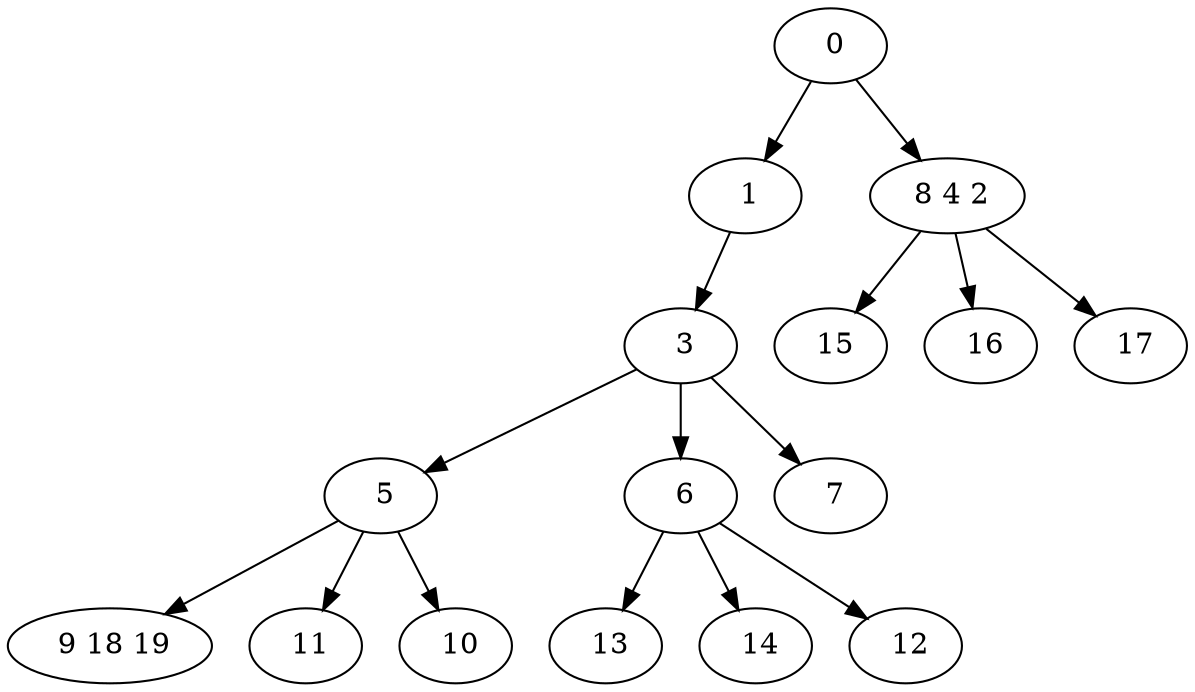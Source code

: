 digraph mytree {
" 0" -> " 1";
" 0" -> " 8 4 2";
" 1" -> " 3";
" 8 4 2" -> " 15";
" 8 4 2" -> " 16";
" 8 4 2" -> " 17";
" 3" -> " 5";
" 3" -> " 6";
" 3" -> " 7";
" 5" -> " 9 18 19";
" 5" -> " 11";
" 5" -> " 10";
" 6" -> " 13";
" 6" -> " 14";
" 6" -> " 12";
" 7";
" 9 18 19";
" 13";
" 14";
" 15";
" 16";
" 17";
" 11";
" 12";
" 10";
}
